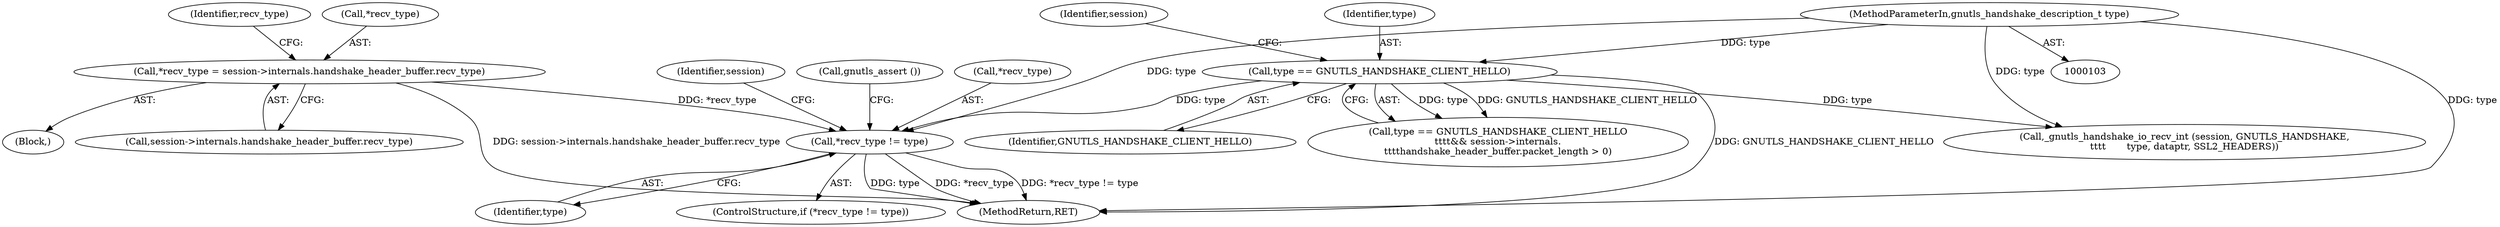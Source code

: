 digraph "0_savannah_bc8102405fda11ea00ca3b42acc4f4bce9d6e97b_1@API" {
"1000165" [label="(Call,*recv_type != type)"];
"1000154" [label="(Call,*recv_type = session->internals.handshake_header_buffer.recv_type)"];
"1000141" [label="(Call,type == GNUTLS_HANDSHAKE_CLIENT_HELLO)"];
"1000105" [label="(MethodParameterIn,gnutls_handshake_description_t type)"];
"1000143" [label="(Identifier,GNUTLS_HANDSHAKE_CLIENT_HELLO)"];
"1000157" [label="(Call,session->internals.handshake_header_buffer.recv_type)"];
"1000148" [label="(Identifier,session)"];
"1000166" [label="(Call,*recv_type)"];
"1000180" [label="(Identifier,session)"];
"1000140" [label="(Call,type == GNUTLS_HANDSHAKE_CLIENT_HELLO\n\t\t\t\t&& session->internals.\n\t\t\t\thandshake_header_buffer.packet_length > 0)"];
"1000217" [label="(MethodReturn,RET)"];
"1000167" [label="(Identifier,recv_type)"];
"1000170" [label="(Call,gnutls_assert ())"];
"1000186" [label="(Call,_gnutls_handshake_io_recv_int (session, GNUTLS_HANDSHAKE,\n\t\t\t\t       type, dataptr, SSL2_HEADERS))"];
"1000142" [label="(Identifier,type)"];
"1000105" [label="(MethodParameterIn,gnutls_handshake_description_t type)"];
"1000165" [label="(Call,*recv_type != type)"];
"1000153" [label="(Block,)"];
"1000155" [label="(Call,*recv_type)"];
"1000141" [label="(Call,type == GNUTLS_HANDSHAKE_CLIENT_HELLO)"];
"1000164" [label="(ControlStructure,if (*recv_type != type))"];
"1000154" [label="(Call,*recv_type = session->internals.handshake_header_buffer.recv_type)"];
"1000168" [label="(Identifier,type)"];
"1000165" -> "1000164"  [label="AST: "];
"1000165" -> "1000168"  [label="CFG: "];
"1000166" -> "1000165"  [label="AST: "];
"1000168" -> "1000165"  [label="AST: "];
"1000170" -> "1000165"  [label="CFG: "];
"1000180" -> "1000165"  [label="CFG: "];
"1000165" -> "1000217"  [label="DDG: type"];
"1000165" -> "1000217"  [label="DDG: *recv_type"];
"1000165" -> "1000217"  [label="DDG: *recv_type != type"];
"1000154" -> "1000165"  [label="DDG: *recv_type"];
"1000141" -> "1000165"  [label="DDG: type"];
"1000105" -> "1000165"  [label="DDG: type"];
"1000154" -> "1000153"  [label="AST: "];
"1000154" -> "1000157"  [label="CFG: "];
"1000155" -> "1000154"  [label="AST: "];
"1000157" -> "1000154"  [label="AST: "];
"1000167" -> "1000154"  [label="CFG: "];
"1000154" -> "1000217"  [label="DDG: session->internals.handshake_header_buffer.recv_type"];
"1000141" -> "1000140"  [label="AST: "];
"1000141" -> "1000143"  [label="CFG: "];
"1000142" -> "1000141"  [label="AST: "];
"1000143" -> "1000141"  [label="AST: "];
"1000148" -> "1000141"  [label="CFG: "];
"1000140" -> "1000141"  [label="CFG: "];
"1000141" -> "1000217"  [label="DDG: GNUTLS_HANDSHAKE_CLIENT_HELLO"];
"1000141" -> "1000140"  [label="DDG: type"];
"1000141" -> "1000140"  [label="DDG: GNUTLS_HANDSHAKE_CLIENT_HELLO"];
"1000105" -> "1000141"  [label="DDG: type"];
"1000141" -> "1000186"  [label="DDG: type"];
"1000105" -> "1000103"  [label="AST: "];
"1000105" -> "1000217"  [label="DDG: type"];
"1000105" -> "1000186"  [label="DDG: type"];
}
